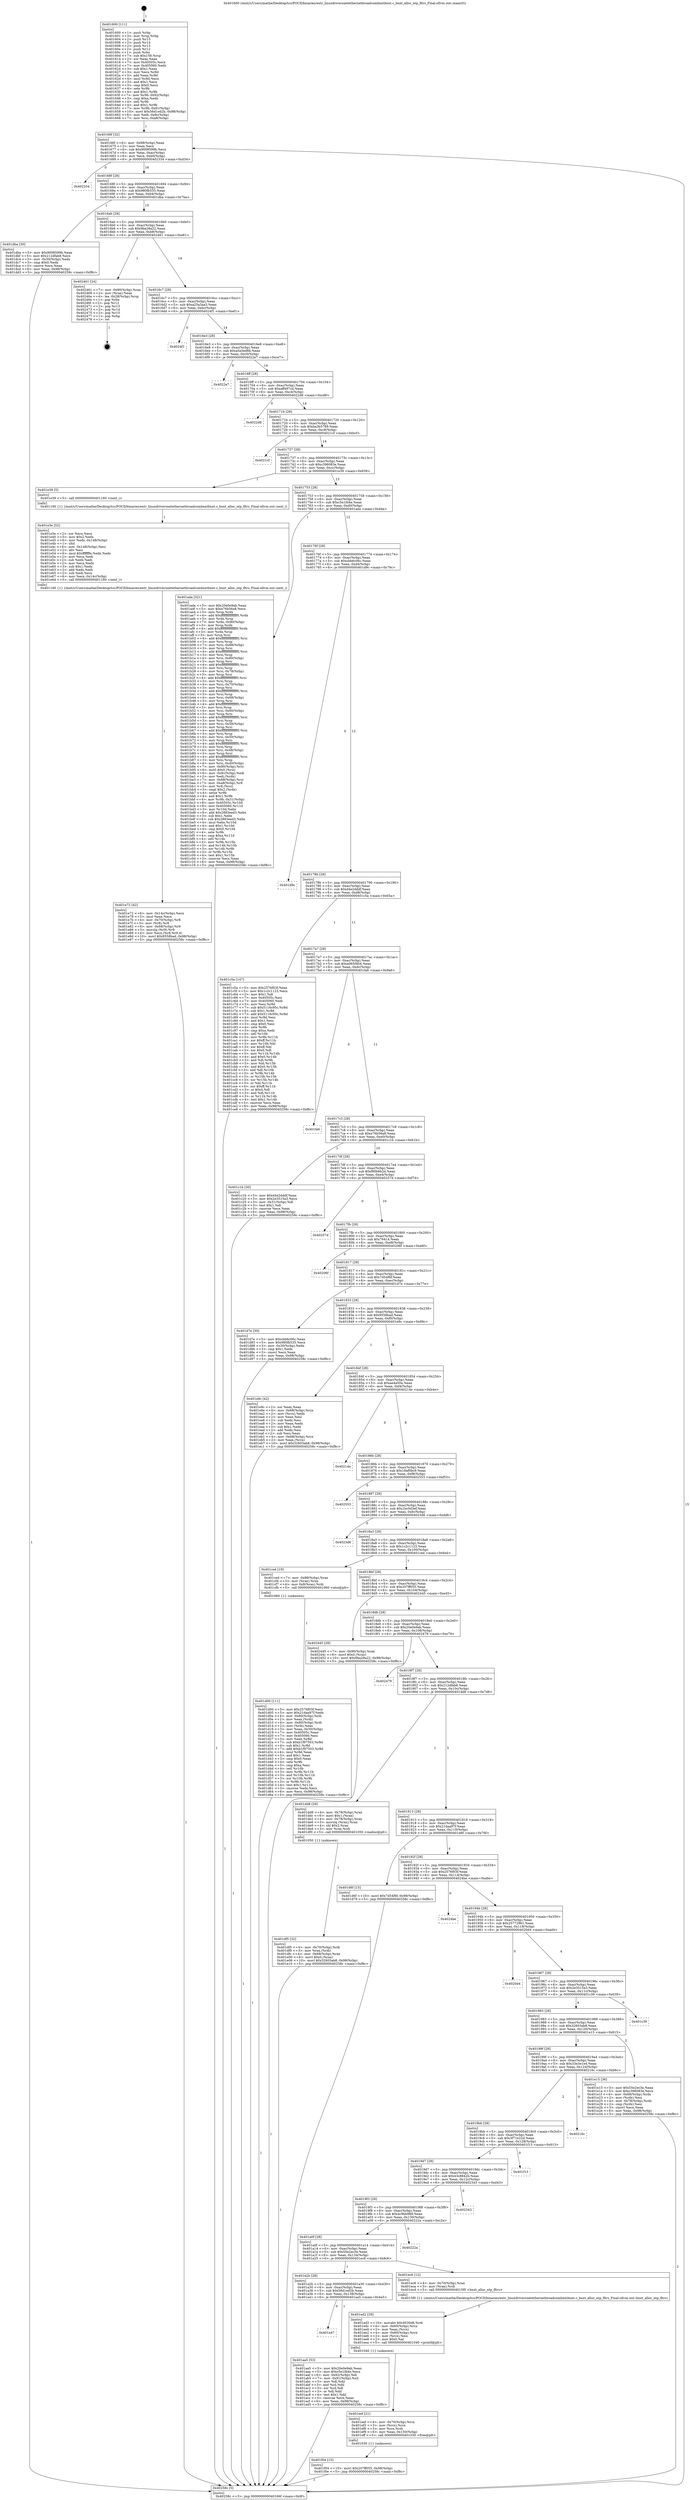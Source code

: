 digraph "0x401600" {
  label = "0x401600 (/mnt/c/Users/mathe/Desktop/tcc/POCII/binaries/extr_linuxdriversnetethernetbroadcombnxtbnxt.c_bnxt_alloc_ntp_fltrs_Final-ollvm.out::main(0))"
  labelloc = "t"
  node[shape=record]

  Entry [label="",width=0.3,height=0.3,shape=circle,fillcolor=black,style=filled]
  "0x40166f" [label="{
     0x40166f [32]\l
     | [instrs]\l
     &nbsp;&nbsp;0x40166f \<+6\>: mov -0x98(%rbp),%eax\l
     &nbsp;&nbsp;0x401675 \<+2\>: mov %eax,%ecx\l
     &nbsp;&nbsp;0x401677 \<+6\>: sub $0x9008599b,%ecx\l
     &nbsp;&nbsp;0x40167d \<+6\>: mov %eax,-0xac(%rbp)\l
     &nbsp;&nbsp;0x401683 \<+6\>: mov %ecx,-0xb0(%rbp)\l
     &nbsp;&nbsp;0x401689 \<+6\>: je 0000000000402334 \<main+0xd34\>\l
  }"]
  "0x402334" [label="{
     0x402334\l
  }", style=dashed]
  "0x40168f" [label="{
     0x40168f [28]\l
     | [instrs]\l
     &nbsp;&nbsp;0x40168f \<+5\>: jmp 0000000000401694 \<main+0x94\>\l
     &nbsp;&nbsp;0x401694 \<+6\>: mov -0xac(%rbp),%eax\l
     &nbsp;&nbsp;0x40169a \<+5\>: sub $0x980fb535,%eax\l
     &nbsp;&nbsp;0x40169f \<+6\>: mov %eax,-0xb4(%rbp)\l
     &nbsp;&nbsp;0x4016a5 \<+6\>: je 0000000000401dba \<main+0x7ba\>\l
  }"]
  Exit [label="",width=0.3,height=0.3,shape=circle,fillcolor=black,style=filled,peripheries=2]
  "0x401dba" [label="{
     0x401dba [30]\l
     | [instrs]\l
     &nbsp;&nbsp;0x401dba \<+5\>: mov $0x9008599b,%eax\l
     &nbsp;&nbsp;0x401dbf \<+5\>: mov $0x212dfab8,%ecx\l
     &nbsp;&nbsp;0x401dc4 \<+3\>: mov -0x30(%rbp),%edx\l
     &nbsp;&nbsp;0x401dc7 \<+3\>: cmp $0x0,%edx\l
     &nbsp;&nbsp;0x401dca \<+3\>: cmove %ecx,%eax\l
     &nbsp;&nbsp;0x401dcd \<+6\>: mov %eax,-0x98(%rbp)\l
     &nbsp;&nbsp;0x401dd3 \<+5\>: jmp 000000000040258c \<main+0xf8c\>\l
  }"]
  "0x4016ab" [label="{
     0x4016ab [28]\l
     | [instrs]\l
     &nbsp;&nbsp;0x4016ab \<+5\>: jmp 00000000004016b0 \<main+0xb0\>\l
     &nbsp;&nbsp;0x4016b0 \<+6\>: mov -0xac(%rbp),%eax\l
     &nbsp;&nbsp;0x4016b6 \<+5\>: sub $0x9ba28a22,%eax\l
     &nbsp;&nbsp;0x4016bb \<+6\>: mov %eax,-0xb8(%rbp)\l
     &nbsp;&nbsp;0x4016c1 \<+6\>: je 0000000000402461 \<main+0xe61\>\l
  }"]
  "0x401f04" [label="{
     0x401f04 [15]\l
     | [instrs]\l
     &nbsp;&nbsp;0x401f04 \<+10\>: movl $0x207ff055,-0x98(%rbp)\l
     &nbsp;&nbsp;0x401f0e \<+5\>: jmp 000000000040258c \<main+0xf8c\>\l
  }"]
  "0x402461" [label="{
     0x402461 [24]\l
     | [instrs]\l
     &nbsp;&nbsp;0x402461 \<+7\>: mov -0x90(%rbp),%rax\l
     &nbsp;&nbsp;0x402468 \<+2\>: mov (%rax),%eax\l
     &nbsp;&nbsp;0x40246a \<+4\>: lea -0x28(%rbp),%rsp\l
     &nbsp;&nbsp;0x40246e \<+1\>: pop %rbx\l
     &nbsp;&nbsp;0x40246f \<+2\>: pop %r12\l
     &nbsp;&nbsp;0x402471 \<+2\>: pop %r13\l
     &nbsp;&nbsp;0x402473 \<+2\>: pop %r14\l
     &nbsp;&nbsp;0x402475 \<+2\>: pop %r15\l
     &nbsp;&nbsp;0x402477 \<+1\>: pop %rbp\l
     &nbsp;&nbsp;0x402478 \<+1\>: ret\l
  }"]
  "0x4016c7" [label="{
     0x4016c7 [28]\l
     | [instrs]\l
     &nbsp;&nbsp;0x4016c7 \<+5\>: jmp 00000000004016cc \<main+0xcc\>\l
     &nbsp;&nbsp;0x4016cc \<+6\>: mov -0xac(%rbp),%eax\l
     &nbsp;&nbsp;0x4016d2 \<+5\>: sub $0xa25a3aa3,%eax\l
     &nbsp;&nbsp;0x4016d7 \<+6\>: mov %eax,-0xbc(%rbp)\l
     &nbsp;&nbsp;0x4016dd \<+6\>: je 00000000004024f1 \<main+0xef1\>\l
  }"]
  "0x401eef" [label="{
     0x401eef [21]\l
     | [instrs]\l
     &nbsp;&nbsp;0x401eef \<+4\>: mov -0x70(%rbp),%rcx\l
     &nbsp;&nbsp;0x401ef3 \<+3\>: mov (%rcx),%rcx\l
     &nbsp;&nbsp;0x401ef6 \<+3\>: mov %rcx,%rdi\l
     &nbsp;&nbsp;0x401ef9 \<+6\>: mov %eax,-0x150(%rbp)\l
     &nbsp;&nbsp;0x401eff \<+5\>: call 0000000000401030 \<free@plt\>\l
     | [calls]\l
     &nbsp;&nbsp;0x401030 \{1\} (unknown)\l
  }"]
  "0x4024f1" [label="{
     0x4024f1\l
  }", style=dashed]
  "0x4016e3" [label="{
     0x4016e3 [28]\l
     | [instrs]\l
     &nbsp;&nbsp;0x4016e3 \<+5\>: jmp 00000000004016e8 \<main+0xe8\>\l
     &nbsp;&nbsp;0x4016e8 \<+6\>: mov -0xac(%rbp),%eax\l
     &nbsp;&nbsp;0x4016ee \<+5\>: sub $0xa5a5ed6b,%eax\l
     &nbsp;&nbsp;0x4016f3 \<+6\>: mov %eax,-0xc0(%rbp)\l
     &nbsp;&nbsp;0x4016f9 \<+6\>: je 00000000004022e7 \<main+0xce7\>\l
  }"]
  "0x401ed2" [label="{
     0x401ed2 [29]\l
     | [instrs]\l
     &nbsp;&nbsp;0x401ed2 \<+10\>: movabs $0x4030d6,%rdi\l
     &nbsp;&nbsp;0x401edc \<+4\>: mov -0x60(%rbp),%rcx\l
     &nbsp;&nbsp;0x401ee0 \<+2\>: mov %eax,(%rcx)\l
     &nbsp;&nbsp;0x401ee2 \<+4\>: mov -0x60(%rbp),%rcx\l
     &nbsp;&nbsp;0x401ee6 \<+2\>: mov (%rcx),%esi\l
     &nbsp;&nbsp;0x401ee8 \<+2\>: mov $0x0,%al\l
     &nbsp;&nbsp;0x401eea \<+5\>: call 0000000000401040 \<printf@plt\>\l
     | [calls]\l
     &nbsp;&nbsp;0x401040 \{1\} (unknown)\l
  }"]
  "0x4022e7" [label="{
     0x4022e7\l
  }", style=dashed]
  "0x4016ff" [label="{
     0x4016ff [28]\l
     | [instrs]\l
     &nbsp;&nbsp;0x4016ff \<+5\>: jmp 0000000000401704 \<main+0x104\>\l
     &nbsp;&nbsp;0x401704 \<+6\>: mov -0xac(%rbp),%eax\l
     &nbsp;&nbsp;0x40170a \<+5\>: sub $0xaff497cd,%eax\l
     &nbsp;&nbsp;0x40170f \<+6\>: mov %eax,-0xc4(%rbp)\l
     &nbsp;&nbsp;0x401715 \<+6\>: je 00000000004022d8 \<main+0xcd8\>\l
  }"]
  "0x401e72" [label="{
     0x401e72 [42]\l
     | [instrs]\l
     &nbsp;&nbsp;0x401e72 \<+6\>: mov -0x14c(%rbp),%ecx\l
     &nbsp;&nbsp;0x401e78 \<+3\>: imul %eax,%ecx\l
     &nbsp;&nbsp;0x401e7b \<+4\>: mov -0x70(%rbp),%r8\l
     &nbsp;&nbsp;0x401e7f \<+3\>: mov (%r8),%r8\l
     &nbsp;&nbsp;0x401e82 \<+4\>: mov -0x68(%rbp),%r9\l
     &nbsp;&nbsp;0x401e86 \<+3\>: movslq (%r9),%r9\l
     &nbsp;&nbsp;0x401e89 \<+4\>: mov %ecx,(%r8,%r9,4)\l
     &nbsp;&nbsp;0x401e8d \<+10\>: movl $0x9558bad,-0x98(%rbp)\l
     &nbsp;&nbsp;0x401e97 \<+5\>: jmp 000000000040258c \<main+0xf8c\>\l
  }"]
  "0x4022d8" [label="{
     0x4022d8\l
  }", style=dashed]
  "0x40171b" [label="{
     0x40171b [28]\l
     | [instrs]\l
     &nbsp;&nbsp;0x40171b \<+5\>: jmp 0000000000401720 \<main+0x120\>\l
     &nbsp;&nbsp;0x401720 \<+6\>: mov -0xac(%rbp),%eax\l
     &nbsp;&nbsp;0x401726 \<+5\>: sub $0xba3b5789,%eax\l
     &nbsp;&nbsp;0x40172b \<+6\>: mov %eax,-0xc8(%rbp)\l
     &nbsp;&nbsp;0x401731 \<+6\>: je 00000000004021cf \<main+0xbcf\>\l
  }"]
  "0x401e3e" [label="{
     0x401e3e [52]\l
     | [instrs]\l
     &nbsp;&nbsp;0x401e3e \<+2\>: xor %ecx,%ecx\l
     &nbsp;&nbsp;0x401e40 \<+5\>: mov $0x2,%edx\l
     &nbsp;&nbsp;0x401e45 \<+6\>: mov %edx,-0x148(%rbp)\l
     &nbsp;&nbsp;0x401e4b \<+1\>: cltd\l
     &nbsp;&nbsp;0x401e4c \<+6\>: mov -0x148(%rbp),%esi\l
     &nbsp;&nbsp;0x401e52 \<+2\>: idiv %esi\l
     &nbsp;&nbsp;0x401e54 \<+6\>: imul $0xfffffffe,%edx,%edx\l
     &nbsp;&nbsp;0x401e5a \<+2\>: mov %ecx,%edi\l
     &nbsp;&nbsp;0x401e5c \<+2\>: sub %edx,%edi\l
     &nbsp;&nbsp;0x401e5e \<+2\>: mov %ecx,%edx\l
     &nbsp;&nbsp;0x401e60 \<+3\>: sub $0x1,%edx\l
     &nbsp;&nbsp;0x401e63 \<+2\>: add %edx,%edi\l
     &nbsp;&nbsp;0x401e65 \<+2\>: sub %edi,%ecx\l
     &nbsp;&nbsp;0x401e67 \<+6\>: mov %ecx,-0x14c(%rbp)\l
     &nbsp;&nbsp;0x401e6d \<+5\>: call 0000000000401160 \<next_i\>\l
     | [calls]\l
     &nbsp;&nbsp;0x401160 \{1\} (/mnt/c/Users/mathe/Desktop/tcc/POCII/binaries/extr_linuxdriversnetethernetbroadcombnxtbnxt.c_bnxt_alloc_ntp_fltrs_Final-ollvm.out::next_i)\l
  }"]
  "0x4021cf" [label="{
     0x4021cf\l
  }", style=dashed]
  "0x401737" [label="{
     0x401737 [28]\l
     | [instrs]\l
     &nbsp;&nbsp;0x401737 \<+5\>: jmp 000000000040173c \<main+0x13c\>\l
     &nbsp;&nbsp;0x40173c \<+6\>: mov -0xac(%rbp),%eax\l
     &nbsp;&nbsp;0x401742 \<+5\>: sub $0xc396083e,%eax\l
     &nbsp;&nbsp;0x401747 \<+6\>: mov %eax,-0xcc(%rbp)\l
     &nbsp;&nbsp;0x40174d \<+6\>: je 0000000000401e39 \<main+0x839\>\l
  }"]
  "0x401df5" [label="{
     0x401df5 [32]\l
     | [instrs]\l
     &nbsp;&nbsp;0x401df5 \<+4\>: mov -0x70(%rbp),%rdi\l
     &nbsp;&nbsp;0x401df9 \<+3\>: mov %rax,(%rdi)\l
     &nbsp;&nbsp;0x401dfc \<+4\>: mov -0x68(%rbp),%rax\l
     &nbsp;&nbsp;0x401e00 \<+6\>: movl $0x0,(%rax)\l
     &nbsp;&nbsp;0x401e06 \<+10\>: movl $0x32603ab8,-0x98(%rbp)\l
     &nbsp;&nbsp;0x401e10 \<+5\>: jmp 000000000040258c \<main+0xf8c\>\l
  }"]
  "0x401e39" [label="{
     0x401e39 [5]\l
     | [instrs]\l
     &nbsp;&nbsp;0x401e39 \<+5\>: call 0000000000401160 \<next_i\>\l
     | [calls]\l
     &nbsp;&nbsp;0x401160 \{1\} (/mnt/c/Users/mathe/Desktop/tcc/POCII/binaries/extr_linuxdriversnetethernetbroadcombnxtbnxt.c_bnxt_alloc_ntp_fltrs_Final-ollvm.out::next_i)\l
  }"]
  "0x401753" [label="{
     0x401753 [28]\l
     | [instrs]\l
     &nbsp;&nbsp;0x401753 \<+5\>: jmp 0000000000401758 \<main+0x158\>\l
     &nbsp;&nbsp;0x401758 \<+6\>: mov -0xac(%rbp),%eax\l
     &nbsp;&nbsp;0x40175e \<+5\>: sub $0xc5e1fd4e,%eax\l
     &nbsp;&nbsp;0x401763 \<+6\>: mov %eax,-0xd0(%rbp)\l
     &nbsp;&nbsp;0x401769 \<+6\>: je 0000000000401ada \<main+0x4da\>\l
  }"]
  "0x401d00" [label="{
     0x401d00 [111]\l
     | [instrs]\l
     &nbsp;&nbsp;0x401d00 \<+5\>: mov $0x2576f03f,%ecx\l
     &nbsp;&nbsp;0x401d05 \<+5\>: mov $0x21daa97f,%edx\l
     &nbsp;&nbsp;0x401d0a \<+4\>: mov -0x80(%rbp),%rdi\l
     &nbsp;&nbsp;0x401d0e \<+2\>: mov %eax,(%rdi)\l
     &nbsp;&nbsp;0x401d10 \<+4\>: mov -0x80(%rbp),%rdi\l
     &nbsp;&nbsp;0x401d14 \<+2\>: mov (%rdi),%eax\l
     &nbsp;&nbsp;0x401d16 \<+3\>: mov %eax,-0x30(%rbp)\l
     &nbsp;&nbsp;0x401d19 \<+7\>: mov 0x40505c,%eax\l
     &nbsp;&nbsp;0x401d20 \<+7\>: mov 0x405060,%esi\l
     &nbsp;&nbsp;0x401d27 \<+3\>: mov %eax,%r8d\l
     &nbsp;&nbsp;0x401d2a \<+7\>: sub $0xb1f97503,%r8d\l
     &nbsp;&nbsp;0x401d31 \<+4\>: sub $0x1,%r8d\l
     &nbsp;&nbsp;0x401d35 \<+7\>: add $0xb1f97503,%r8d\l
     &nbsp;&nbsp;0x401d3c \<+4\>: imul %r8d,%eax\l
     &nbsp;&nbsp;0x401d40 \<+3\>: and $0x1,%eax\l
     &nbsp;&nbsp;0x401d43 \<+3\>: cmp $0x0,%eax\l
     &nbsp;&nbsp;0x401d46 \<+4\>: sete %r9b\l
     &nbsp;&nbsp;0x401d4a \<+3\>: cmp $0xa,%esi\l
     &nbsp;&nbsp;0x401d4d \<+4\>: setl %r10b\l
     &nbsp;&nbsp;0x401d51 \<+3\>: mov %r9b,%r11b\l
     &nbsp;&nbsp;0x401d54 \<+3\>: and %r10b,%r11b\l
     &nbsp;&nbsp;0x401d57 \<+3\>: xor %r10b,%r9b\l
     &nbsp;&nbsp;0x401d5a \<+3\>: or %r9b,%r11b\l
     &nbsp;&nbsp;0x401d5d \<+4\>: test $0x1,%r11b\l
     &nbsp;&nbsp;0x401d61 \<+3\>: cmovne %edx,%ecx\l
     &nbsp;&nbsp;0x401d64 \<+6\>: mov %ecx,-0x98(%rbp)\l
     &nbsp;&nbsp;0x401d6a \<+5\>: jmp 000000000040258c \<main+0xf8c\>\l
  }"]
  "0x401ada" [label="{
     0x401ada [321]\l
     | [instrs]\l
     &nbsp;&nbsp;0x401ada \<+5\>: mov $0x20e0e9ab,%eax\l
     &nbsp;&nbsp;0x401adf \<+5\>: mov $0xe76b56a8,%ecx\l
     &nbsp;&nbsp;0x401ae4 \<+3\>: mov %rsp,%rdx\l
     &nbsp;&nbsp;0x401ae7 \<+4\>: add $0xfffffffffffffff0,%rdx\l
     &nbsp;&nbsp;0x401aeb \<+3\>: mov %rdx,%rsp\l
     &nbsp;&nbsp;0x401aee \<+7\>: mov %rdx,-0x90(%rbp)\l
     &nbsp;&nbsp;0x401af5 \<+3\>: mov %rsp,%rdx\l
     &nbsp;&nbsp;0x401af8 \<+4\>: add $0xfffffffffffffff0,%rdx\l
     &nbsp;&nbsp;0x401afc \<+3\>: mov %rdx,%rsp\l
     &nbsp;&nbsp;0x401aff \<+3\>: mov %rsp,%rsi\l
     &nbsp;&nbsp;0x401b02 \<+4\>: add $0xfffffffffffffff0,%rsi\l
     &nbsp;&nbsp;0x401b06 \<+3\>: mov %rsi,%rsp\l
     &nbsp;&nbsp;0x401b09 \<+7\>: mov %rsi,-0x88(%rbp)\l
     &nbsp;&nbsp;0x401b10 \<+3\>: mov %rsp,%rsi\l
     &nbsp;&nbsp;0x401b13 \<+4\>: add $0xfffffffffffffff0,%rsi\l
     &nbsp;&nbsp;0x401b17 \<+3\>: mov %rsi,%rsp\l
     &nbsp;&nbsp;0x401b1a \<+4\>: mov %rsi,-0x80(%rbp)\l
     &nbsp;&nbsp;0x401b1e \<+3\>: mov %rsp,%rsi\l
     &nbsp;&nbsp;0x401b21 \<+4\>: add $0xfffffffffffffff0,%rsi\l
     &nbsp;&nbsp;0x401b25 \<+3\>: mov %rsi,%rsp\l
     &nbsp;&nbsp;0x401b28 \<+4\>: mov %rsi,-0x78(%rbp)\l
     &nbsp;&nbsp;0x401b2c \<+3\>: mov %rsp,%rsi\l
     &nbsp;&nbsp;0x401b2f \<+4\>: add $0xfffffffffffffff0,%rsi\l
     &nbsp;&nbsp;0x401b33 \<+3\>: mov %rsi,%rsp\l
     &nbsp;&nbsp;0x401b36 \<+4\>: mov %rsi,-0x70(%rbp)\l
     &nbsp;&nbsp;0x401b3a \<+3\>: mov %rsp,%rsi\l
     &nbsp;&nbsp;0x401b3d \<+4\>: add $0xfffffffffffffff0,%rsi\l
     &nbsp;&nbsp;0x401b41 \<+3\>: mov %rsi,%rsp\l
     &nbsp;&nbsp;0x401b44 \<+4\>: mov %rsi,-0x68(%rbp)\l
     &nbsp;&nbsp;0x401b48 \<+3\>: mov %rsp,%rsi\l
     &nbsp;&nbsp;0x401b4b \<+4\>: add $0xfffffffffffffff0,%rsi\l
     &nbsp;&nbsp;0x401b4f \<+3\>: mov %rsi,%rsp\l
     &nbsp;&nbsp;0x401b52 \<+4\>: mov %rsi,-0x60(%rbp)\l
     &nbsp;&nbsp;0x401b56 \<+3\>: mov %rsp,%rsi\l
     &nbsp;&nbsp;0x401b59 \<+4\>: add $0xfffffffffffffff0,%rsi\l
     &nbsp;&nbsp;0x401b5d \<+3\>: mov %rsi,%rsp\l
     &nbsp;&nbsp;0x401b60 \<+4\>: mov %rsi,-0x58(%rbp)\l
     &nbsp;&nbsp;0x401b64 \<+3\>: mov %rsp,%rsi\l
     &nbsp;&nbsp;0x401b67 \<+4\>: add $0xfffffffffffffff0,%rsi\l
     &nbsp;&nbsp;0x401b6b \<+3\>: mov %rsi,%rsp\l
     &nbsp;&nbsp;0x401b6e \<+4\>: mov %rsi,-0x50(%rbp)\l
     &nbsp;&nbsp;0x401b72 \<+3\>: mov %rsp,%rsi\l
     &nbsp;&nbsp;0x401b75 \<+4\>: add $0xfffffffffffffff0,%rsi\l
     &nbsp;&nbsp;0x401b79 \<+3\>: mov %rsi,%rsp\l
     &nbsp;&nbsp;0x401b7c \<+4\>: mov %rsi,-0x48(%rbp)\l
     &nbsp;&nbsp;0x401b80 \<+3\>: mov %rsp,%rsi\l
     &nbsp;&nbsp;0x401b83 \<+4\>: add $0xfffffffffffffff0,%rsi\l
     &nbsp;&nbsp;0x401b87 \<+3\>: mov %rsi,%rsp\l
     &nbsp;&nbsp;0x401b8a \<+4\>: mov %rsi,-0x40(%rbp)\l
     &nbsp;&nbsp;0x401b8e \<+7\>: mov -0x90(%rbp),%rsi\l
     &nbsp;&nbsp;0x401b95 \<+6\>: movl $0x0,(%rsi)\l
     &nbsp;&nbsp;0x401b9b \<+6\>: mov -0x9c(%rbp),%edi\l
     &nbsp;&nbsp;0x401ba1 \<+2\>: mov %edi,(%rdx)\l
     &nbsp;&nbsp;0x401ba3 \<+7\>: mov -0x88(%rbp),%rsi\l
     &nbsp;&nbsp;0x401baa \<+7\>: mov -0xa8(%rbp),%r8\l
     &nbsp;&nbsp;0x401bb1 \<+3\>: mov %r8,(%rsi)\l
     &nbsp;&nbsp;0x401bb4 \<+3\>: cmpl $0x2,(%rdx)\l
     &nbsp;&nbsp;0x401bb7 \<+4\>: setne %r9b\l
     &nbsp;&nbsp;0x401bbb \<+4\>: and $0x1,%r9b\l
     &nbsp;&nbsp;0x401bbf \<+4\>: mov %r9b,-0x31(%rbp)\l
     &nbsp;&nbsp;0x401bc3 \<+8\>: mov 0x40505c,%r10d\l
     &nbsp;&nbsp;0x401bcb \<+8\>: mov 0x405060,%r11d\l
     &nbsp;&nbsp;0x401bd3 \<+3\>: mov %r10d,%ebx\l
     &nbsp;&nbsp;0x401bd6 \<+6\>: add $0x2883eed3,%ebx\l
     &nbsp;&nbsp;0x401bdc \<+3\>: sub $0x1,%ebx\l
     &nbsp;&nbsp;0x401bdf \<+6\>: sub $0x2883eed3,%ebx\l
     &nbsp;&nbsp;0x401be5 \<+4\>: imul %ebx,%r10d\l
     &nbsp;&nbsp;0x401be9 \<+4\>: and $0x1,%r10d\l
     &nbsp;&nbsp;0x401bed \<+4\>: cmp $0x0,%r10d\l
     &nbsp;&nbsp;0x401bf1 \<+4\>: sete %r9b\l
     &nbsp;&nbsp;0x401bf5 \<+4\>: cmp $0xa,%r11d\l
     &nbsp;&nbsp;0x401bf9 \<+4\>: setl %r14b\l
     &nbsp;&nbsp;0x401bfd \<+3\>: mov %r9b,%r15b\l
     &nbsp;&nbsp;0x401c00 \<+3\>: and %r14b,%r15b\l
     &nbsp;&nbsp;0x401c03 \<+3\>: xor %r14b,%r9b\l
     &nbsp;&nbsp;0x401c06 \<+3\>: or %r9b,%r15b\l
     &nbsp;&nbsp;0x401c09 \<+4\>: test $0x1,%r15b\l
     &nbsp;&nbsp;0x401c0d \<+3\>: cmovne %ecx,%eax\l
     &nbsp;&nbsp;0x401c10 \<+6\>: mov %eax,-0x98(%rbp)\l
     &nbsp;&nbsp;0x401c16 \<+5\>: jmp 000000000040258c \<main+0xf8c\>\l
  }"]
  "0x40176f" [label="{
     0x40176f [28]\l
     | [instrs]\l
     &nbsp;&nbsp;0x40176f \<+5\>: jmp 0000000000401774 \<main+0x174\>\l
     &nbsp;&nbsp;0x401774 \<+6\>: mov -0xac(%rbp),%eax\l
     &nbsp;&nbsp;0x40177a \<+5\>: sub $0xcbb6c06c,%eax\l
     &nbsp;&nbsp;0x40177f \<+6\>: mov %eax,-0xd4(%rbp)\l
     &nbsp;&nbsp;0x401785 \<+6\>: je 0000000000401d9c \<main+0x79c\>\l
  }"]
  "0x401600" [label="{
     0x401600 [111]\l
     | [instrs]\l
     &nbsp;&nbsp;0x401600 \<+1\>: push %rbp\l
     &nbsp;&nbsp;0x401601 \<+3\>: mov %rsp,%rbp\l
     &nbsp;&nbsp;0x401604 \<+2\>: push %r15\l
     &nbsp;&nbsp;0x401606 \<+2\>: push %r14\l
     &nbsp;&nbsp;0x401608 \<+2\>: push %r13\l
     &nbsp;&nbsp;0x40160a \<+2\>: push %r12\l
     &nbsp;&nbsp;0x40160c \<+1\>: push %rbx\l
     &nbsp;&nbsp;0x40160d \<+7\>: sub $0x158,%rsp\l
     &nbsp;&nbsp;0x401614 \<+2\>: xor %eax,%eax\l
     &nbsp;&nbsp;0x401616 \<+7\>: mov 0x40505c,%ecx\l
     &nbsp;&nbsp;0x40161d \<+7\>: mov 0x405060,%edx\l
     &nbsp;&nbsp;0x401624 \<+3\>: sub $0x1,%eax\l
     &nbsp;&nbsp;0x401627 \<+3\>: mov %ecx,%r8d\l
     &nbsp;&nbsp;0x40162a \<+3\>: add %eax,%r8d\l
     &nbsp;&nbsp;0x40162d \<+4\>: imul %r8d,%ecx\l
     &nbsp;&nbsp;0x401631 \<+3\>: and $0x1,%ecx\l
     &nbsp;&nbsp;0x401634 \<+3\>: cmp $0x0,%ecx\l
     &nbsp;&nbsp;0x401637 \<+4\>: sete %r9b\l
     &nbsp;&nbsp;0x40163b \<+4\>: and $0x1,%r9b\l
     &nbsp;&nbsp;0x40163f \<+7\>: mov %r9b,-0x92(%rbp)\l
     &nbsp;&nbsp;0x401646 \<+3\>: cmp $0xa,%edx\l
     &nbsp;&nbsp;0x401649 \<+4\>: setl %r9b\l
     &nbsp;&nbsp;0x40164d \<+4\>: and $0x1,%r9b\l
     &nbsp;&nbsp;0x401651 \<+7\>: mov %r9b,-0x91(%rbp)\l
     &nbsp;&nbsp;0x401658 \<+10\>: movl $0x56d1ed2b,-0x98(%rbp)\l
     &nbsp;&nbsp;0x401662 \<+6\>: mov %edi,-0x9c(%rbp)\l
     &nbsp;&nbsp;0x401668 \<+7\>: mov %rsi,-0xa8(%rbp)\l
  }"]
  "0x401d9c" [label="{
     0x401d9c\l
  }", style=dashed]
  "0x40178b" [label="{
     0x40178b [28]\l
     | [instrs]\l
     &nbsp;&nbsp;0x40178b \<+5\>: jmp 0000000000401790 \<main+0x190\>\l
     &nbsp;&nbsp;0x401790 \<+6\>: mov -0xac(%rbp),%eax\l
     &nbsp;&nbsp;0x401796 \<+5\>: sub $0xd4e2dddf,%eax\l
     &nbsp;&nbsp;0x40179b \<+6\>: mov %eax,-0xd8(%rbp)\l
     &nbsp;&nbsp;0x4017a1 \<+6\>: je 0000000000401c5a \<main+0x65a\>\l
  }"]
  "0x40258c" [label="{
     0x40258c [5]\l
     | [instrs]\l
     &nbsp;&nbsp;0x40258c \<+5\>: jmp 000000000040166f \<main+0x6f\>\l
  }"]
  "0x401c5a" [label="{
     0x401c5a [147]\l
     | [instrs]\l
     &nbsp;&nbsp;0x401c5a \<+5\>: mov $0x2576f03f,%eax\l
     &nbsp;&nbsp;0x401c5f \<+5\>: mov $0x1c2c1123,%ecx\l
     &nbsp;&nbsp;0x401c64 \<+2\>: mov $0x1,%dl\l
     &nbsp;&nbsp;0x401c66 \<+7\>: mov 0x40505c,%esi\l
     &nbsp;&nbsp;0x401c6d \<+7\>: mov 0x405060,%edi\l
     &nbsp;&nbsp;0x401c74 \<+3\>: mov %esi,%r8d\l
     &nbsp;&nbsp;0x401c77 \<+7\>: sub $0x5116c95c,%r8d\l
     &nbsp;&nbsp;0x401c7e \<+4\>: sub $0x1,%r8d\l
     &nbsp;&nbsp;0x401c82 \<+7\>: add $0x5116c95c,%r8d\l
     &nbsp;&nbsp;0x401c89 \<+4\>: imul %r8d,%esi\l
     &nbsp;&nbsp;0x401c8d \<+3\>: and $0x1,%esi\l
     &nbsp;&nbsp;0x401c90 \<+3\>: cmp $0x0,%esi\l
     &nbsp;&nbsp;0x401c93 \<+4\>: sete %r9b\l
     &nbsp;&nbsp;0x401c97 \<+3\>: cmp $0xa,%edi\l
     &nbsp;&nbsp;0x401c9a \<+4\>: setl %r10b\l
     &nbsp;&nbsp;0x401c9e \<+3\>: mov %r9b,%r11b\l
     &nbsp;&nbsp;0x401ca1 \<+4\>: xor $0xff,%r11b\l
     &nbsp;&nbsp;0x401ca5 \<+3\>: mov %r10b,%bl\l
     &nbsp;&nbsp;0x401ca8 \<+3\>: xor $0xff,%bl\l
     &nbsp;&nbsp;0x401cab \<+3\>: xor $0x0,%dl\l
     &nbsp;&nbsp;0x401cae \<+3\>: mov %r11b,%r14b\l
     &nbsp;&nbsp;0x401cb1 \<+4\>: and $0x0,%r14b\l
     &nbsp;&nbsp;0x401cb5 \<+3\>: and %dl,%r9b\l
     &nbsp;&nbsp;0x401cb8 \<+3\>: mov %bl,%r15b\l
     &nbsp;&nbsp;0x401cbb \<+4\>: and $0x0,%r15b\l
     &nbsp;&nbsp;0x401cbf \<+3\>: and %dl,%r10b\l
     &nbsp;&nbsp;0x401cc2 \<+3\>: or %r9b,%r14b\l
     &nbsp;&nbsp;0x401cc5 \<+3\>: or %r10b,%r15b\l
     &nbsp;&nbsp;0x401cc8 \<+3\>: xor %r15b,%r14b\l
     &nbsp;&nbsp;0x401ccb \<+3\>: or %bl,%r11b\l
     &nbsp;&nbsp;0x401cce \<+4\>: xor $0xff,%r11b\l
     &nbsp;&nbsp;0x401cd2 \<+3\>: or $0x0,%dl\l
     &nbsp;&nbsp;0x401cd5 \<+3\>: and %dl,%r11b\l
     &nbsp;&nbsp;0x401cd8 \<+3\>: or %r11b,%r14b\l
     &nbsp;&nbsp;0x401cdb \<+4\>: test $0x1,%r14b\l
     &nbsp;&nbsp;0x401cdf \<+3\>: cmovne %ecx,%eax\l
     &nbsp;&nbsp;0x401ce2 \<+6\>: mov %eax,-0x98(%rbp)\l
     &nbsp;&nbsp;0x401ce8 \<+5\>: jmp 000000000040258c \<main+0xf8c\>\l
  }"]
  "0x4017a7" [label="{
     0x4017a7 [28]\l
     | [instrs]\l
     &nbsp;&nbsp;0x4017a7 \<+5\>: jmp 00000000004017ac \<main+0x1ac\>\l
     &nbsp;&nbsp;0x4017ac \<+6\>: mov -0xac(%rbp),%eax\l
     &nbsp;&nbsp;0x4017b2 \<+5\>: sub $0xe065f404,%eax\l
     &nbsp;&nbsp;0x4017b7 \<+6\>: mov %eax,-0xdc(%rbp)\l
     &nbsp;&nbsp;0x4017bd \<+6\>: je 0000000000401fa6 \<main+0x9a6\>\l
  }"]
  "0x401a47" [label="{
     0x401a47\l
  }", style=dashed]
  "0x401fa6" [label="{
     0x401fa6\l
  }", style=dashed]
  "0x4017c3" [label="{
     0x4017c3 [28]\l
     | [instrs]\l
     &nbsp;&nbsp;0x4017c3 \<+5\>: jmp 00000000004017c8 \<main+0x1c8\>\l
     &nbsp;&nbsp;0x4017c8 \<+6\>: mov -0xac(%rbp),%eax\l
     &nbsp;&nbsp;0x4017ce \<+5\>: sub $0xe76b56a8,%eax\l
     &nbsp;&nbsp;0x4017d3 \<+6\>: mov %eax,-0xe0(%rbp)\l
     &nbsp;&nbsp;0x4017d9 \<+6\>: je 0000000000401c1b \<main+0x61b\>\l
  }"]
  "0x401aa5" [label="{
     0x401aa5 [53]\l
     | [instrs]\l
     &nbsp;&nbsp;0x401aa5 \<+5\>: mov $0x20e0e9ab,%eax\l
     &nbsp;&nbsp;0x401aaa \<+5\>: mov $0xc5e1fd4e,%ecx\l
     &nbsp;&nbsp;0x401aaf \<+6\>: mov -0x92(%rbp),%dl\l
     &nbsp;&nbsp;0x401ab5 \<+7\>: mov -0x91(%rbp),%sil\l
     &nbsp;&nbsp;0x401abc \<+3\>: mov %dl,%dil\l
     &nbsp;&nbsp;0x401abf \<+3\>: and %sil,%dil\l
     &nbsp;&nbsp;0x401ac2 \<+3\>: xor %sil,%dl\l
     &nbsp;&nbsp;0x401ac5 \<+3\>: or %dl,%dil\l
     &nbsp;&nbsp;0x401ac8 \<+4\>: test $0x1,%dil\l
     &nbsp;&nbsp;0x401acc \<+3\>: cmovne %ecx,%eax\l
     &nbsp;&nbsp;0x401acf \<+6\>: mov %eax,-0x98(%rbp)\l
     &nbsp;&nbsp;0x401ad5 \<+5\>: jmp 000000000040258c \<main+0xf8c\>\l
  }"]
  "0x401c1b" [label="{
     0x401c1b [30]\l
     | [instrs]\l
     &nbsp;&nbsp;0x401c1b \<+5\>: mov $0xd4e2dddf,%eax\l
     &nbsp;&nbsp;0x401c20 \<+5\>: mov $0x2e3515a3,%ecx\l
     &nbsp;&nbsp;0x401c25 \<+3\>: mov -0x31(%rbp),%dl\l
     &nbsp;&nbsp;0x401c28 \<+3\>: test $0x1,%dl\l
     &nbsp;&nbsp;0x401c2b \<+3\>: cmovne %ecx,%eax\l
     &nbsp;&nbsp;0x401c2e \<+6\>: mov %eax,-0x98(%rbp)\l
     &nbsp;&nbsp;0x401c34 \<+5\>: jmp 000000000040258c \<main+0xf8c\>\l
  }"]
  "0x4017df" [label="{
     0x4017df [28]\l
     | [instrs]\l
     &nbsp;&nbsp;0x4017df \<+5\>: jmp 00000000004017e4 \<main+0x1e4\>\l
     &nbsp;&nbsp;0x4017e4 \<+6\>: mov -0xac(%rbp),%eax\l
     &nbsp;&nbsp;0x4017ea \<+5\>: sub $0xf90b6b2d,%eax\l
     &nbsp;&nbsp;0x4017ef \<+6\>: mov %eax,-0xe4(%rbp)\l
     &nbsp;&nbsp;0x4017f5 \<+6\>: je 000000000040257d \<main+0xf7d\>\l
  }"]
  "0x401a2b" [label="{
     0x401a2b [28]\l
     | [instrs]\l
     &nbsp;&nbsp;0x401a2b \<+5\>: jmp 0000000000401a30 \<main+0x430\>\l
     &nbsp;&nbsp;0x401a30 \<+6\>: mov -0xac(%rbp),%eax\l
     &nbsp;&nbsp;0x401a36 \<+5\>: sub $0x56d1ed2b,%eax\l
     &nbsp;&nbsp;0x401a3b \<+6\>: mov %eax,-0x138(%rbp)\l
     &nbsp;&nbsp;0x401a41 \<+6\>: je 0000000000401aa5 \<main+0x4a5\>\l
  }"]
  "0x40257d" [label="{
     0x40257d\l
  }", style=dashed]
  "0x4017fb" [label="{
     0x4017fb [28]\l
     | [instrs]\l
     &nbsp;&nbsp;0x4017fb \<+5\>: jmp 0000000000401800 \<main+0x200\>\l
     &nbsp;&nbsp;0x401800 \<+6\>: mov -0xac(%rbp),%eax\l
     &nbsp;&nbsp;0x401806 \<+5\>: sub $0x76414,%eax\l
     &nbsp;&nbsp;0x40180b \<+6\>: mov %eax,-0xe8(%rbp)\l
     &nbsp;&nbsp;0x401811 \<+6\>: je 000000000040206f \<main+0xa6f\>\l
  }"]
  "0x401ec6" [label="{
     0x401ec6 [12]\l
     | [instrs]\l
     &nbsp;&nbsp;0x401ec6 \<+4\>: mov -0x70(%rbp),%rax\l
     &nbsp;&nbsp;0x401eca \<+3\>: mov (%rax),%rdi\l
     &nbsp;&nbsp;0x401ecd \<+5\>: call 00000000004015f0 \<bnxt_alloc_ntp_fltrs\>\l
     | [calls]\l
     &nbsp;&nbsp;0x4015f0 \{1\} (/mnt/c/Users/mathe/Desktop/tcc/POCII/binaries/extr_linuxdriversnetethernetbroadcombnxtbnxt.c_bnxt_alloc_ntp_fltrs_Final-ollvm.out::bnxt_alloc_ntp_fltrs)\l
  }"]
  "0x40206f" [label="{
     0x40206f\l
  }", style=dashed]
  "0x401817" [label="{
     0x401817 [28]\l
     | [instrs]\l
     &nbsp;&nbsp;0x401817 \<+5\>: jmp 000000000040181c \<main+0x21c\>\l
     &nbsp;&nbsp;0x40181c \<+6\>: mov -0xac(%rbp),%eax\l
     &nbsp;&nbsp;0x401822 \<+5\>: sub $0x7d54f6f,%eax\l
     &nbsp;&nbsp;0x401827 \<+6\>: mov %eax,-0xec(%rbp)\l
     &nbsp;&nbsp;0x40182d \<+6\>: je 0000000000401d7e \<main+0x77e\>\l
  }"]
  "0x401a0f" [label="{
     0x401a0f [28]\l
     | [instrs]\l
     &nbsp;&nbsp;0x401a0f \<+5\>: jmp 0000000000401a14 \<main+0x414\>\l
     &nbsp;&nbsp;0x401a14 \<+6\>: mov -0xac(%rbp),%eax\l
     &nbsp;&nbsp;0x401a1a \<+5\>: sub $0x55e2ec3e,%eax\l
     &nbsp;&nbsp;0x401a1f \<+6\>: mov %eax,-0x134(%rbp)\l
     &nbsp;&nbsp;0x401a25 \<+6\>: je 0000000000401ec6 \<main+0x8c6\>\l
  }"]
  "0x401d7e" [label="{
     0x401d7e [30]\l
     | [instrs]\l
     &nbsp;&nbsp;0x401d7e \<+5\>: mov $0xcbb6c06c,%eax\l
     &nbsp;&nbsp;0x401d83 \<+5\>: mov $0x980fb535,%ecx\l
     &nbsp;&nbsp;0x401d88 \<+3\>: mov -0x30(%rbp),%edx\l
     &nbsp;&nbsp;0x401d8b \<+3\>: cmp $0x1,%edx\l
     &nbsp;&nbsp;0x401d8e \<+3\>: cmovl %ecx,%eax\l
     &nbsp;&nbsp;0x401d91 \<+6\>: mov %eax,-0x98(%rbp)\l
     &nbsp;&nbsp;0x401d97 \<+5\>: jmp 000000000040258c \<main+0xf8c\>\l
  }"]
  "0x401833" [label="{
     0x401833 [28]\l
     | [instrs]\l
     &nbsp;&nbsp;0x401833 \<+5\>: jmp 0000000000401838 \<main+0x238\>\l
     &nbsp;&nbsp;0x401838 \<+6\>: mov -0xac(%rbp),%eax\l
     &nbsp;&nbsp;0x40183e \<+5\>: sub $0x9558bad,%eax\l
     &nbsp;&nbsp;0x401843 \<+6\>: mov %eax,-0xf0(%rbp)\l
     &nbsp;&nbsp;0x401849 \<+6\>: je 0000000000401e9c \<main+0x89c\>\l
  }"]
  "0x40222a" [label="{
     0x40222a\l
  }", style=dashed]
  "0x401e9c" [label="{
     0x401e9c [42]\l
     | [instrs]\l
     &nbsp;&nbsp;0x401e9c \<+2\>: xor %eax,%eax\l
     &nbsp;&nbsp;0x401e9e \<+4\>: mov -0x68(%rbp),%rcx\l
     &nbsp;&nbsp;0x401ea2 \<+2\>: mov (%rcx),%edx\l
     &nbsp;&nbsp;0x401ea4 \<+2\>: mov %eax,%esi\l
     &nbsp;&nbsp;0x401ea6 \<+2\>: sub %edx,%esi\l
     &nbsp;&nbsp;0x401ea8 \<+2\>: mov %eax,%edx\l
     &nbsp;&nbsp;0x401eaa \<+3\>: sub $0x1,%edx\l
     &nbsp;&nbsp;0x401ead \<+2\>: add %edx,%esi\l
     &nbsp;&nbsp;0x401eaf \<+2\>: sub %esi,%eax\l
     &nbsp;&nbsp;0x401eb1 \<+4\>: mov -0x68(%rbp),%rcx\l
     &nbsp;&nbsp;0x401eb5 \<+2\>: mov %eax,(%rcx)\l
     &nbsp;&nbsp;0x401eb7 \<+10\>: movl $0x32603ab8,-0x98(%rbp)\l
     &nbsp;&nbsp;0x401ec1 \<+5\>: jmp 000000000040258c \<main+0xf8c\>\l
  }"]
  "0x40184f" [label="{
     0x40184f [28]\l
     | [instrs]\l
     &nbsp;&nbsp;0x40184f \<+5\>: jmp 0000000000401854 \<main+0x254\>\l
     &nbsp;&nbsp;0x401854 \<+6\>: mov -0xac(%rbp),%eax\l
     &nbsp;&nbsp;0x40185a \<+5\>: sub $0xae4a50a,%eax\l
     &nbsp;&nbsp;0x40185f \<+6\>: mov %eax,-0xf4(%rbp)\l
     &nbsp;&nbsp;0x401865 \<+6\>: je 000000000040214e \<main+0xb4e\>\l
  }"]
  "0x4019f3" [label="{
     0x4019f3 [28]\l
     | [instrs]\l
     &nbsp;&nbsp;0x4019f3 \<+5\>: jmp 00000000004019f8 \<main+0x3f8\>\l
     &nbsp;&nbsp;0x4019f8 \<+6\>: mov -0xac(%rbp),%eax\l
     &nbsp;&nbsp;0x4019fe \<+5\>: sub $0x4c9bb989,%eax\l
     &nbsp;&nbsp;0x401a03 \<+6\>: mov %eax,-0x130(%rbp)\l
     &nbsp;&nbsp;0x401a09 \<+6\>: je 000000000040222a \<main+0xc2a\>\l
  }"]
  "0x40214e" [label="{
     0x40214e\l
  }", style=dashed]
  "0x40186b" [label="{
     0x40186b [28]\l
     | [instrs]\l
     &nbsp;&nbsp;0x40186b \<+5\>: jmp 0000000000401870 \<main+0x270\>\l
     &nbsp;&nbsp;0x401870 \<+6\>: mov -0xac(%rbp),%eax\l
     &nbsp;&nbsp;0x401876 \<+5\>: sub $0x18af0bc9,%eax\l
     &nbsp;&nbsp;0x40187b \<+6\>: mov %eax,-0xf8(%rbp)\l
     &nbsp;&nbsp;0x401881 \<+6\>: je 0000000000402553 \<main+0xf53\>\l
  }"]
  "0x402343" [label="{
     0x402343\l
  }", style=dashed]
  "0x402553" [label="{
     0x402553\l
  }", style=dashed]
  "0x401887" [label="{
     0x401887 [28]\l
     | [instrs]\l
     &nbsp;&nbsp;0x401887 \<+5\>: jmp 000000000040188c \<main+0x28c\>\l
     &nbsp;&nbsp;0x40188c \<+6\>: mov -0xac(%rbp),%eax\l
     &nbsp;&nbsp;0x401892 \<+5\>: sub $0x1bc0d3ef,%eax\l
     &nbsp;&nbsp;0x401897 \<+6\>: mov %eax,-0xfc(%rbp)\l
     &nbsp;&nbsp;0x40189d \<+6\>: je 00000000004023d6 \<main+0xdd6\>\l
  }"]
  "0x4019d7" [label="{
     0x4019d7 [28]\l
     | [instrs]\l
     &nbsp;&nbsp;0x4019d7 \<+5\>: jmp 00000000004019dc \<main+0x3dc\>\l
     &nbsp;&nbsp;0x4019dc \<+6\>: mov -0xac(%rbp),%eax\l
     &nbsp;&nbsp;0x4019e2 \<+5\>: sub $0x43c8842b,%eax\l
     &nbsp;&nbsp;0x4019e7 \<+6\>: mov %eax,-0x12c(%rbp)\l
     &nbsp;&nbsp;0x4019ed \<+6\>: je 0000000000402343 \<main+0xd43\>\l
  }"]
  "0x4023d6" [label="{
     0x4023d6\l
  }", style=dashed]
  "0x4018a3" [label="{
     0x4018a3 [28]\l
     | [instrs]\l
     &nbsp;&nbsp;0x4018a3 \<+5\>: jmp 00000000004018a8 \<main+0x2a8\>\l
     &nbsp;&nbsp;0x4018a8 \<+6\>: mov -0xac(%rbp),%eax\l
     &nbsp;&nbsp;0x4018ae \<+5\>: sub $0x1c2c1123,%eax\l
     &nbsp;&nbsp;0x4018b3 \<+6\>: mov %eax,-0x100(%rbp)\l
     &nbsp;&nbsp;0x4018b9 \<+6\>: je 0000000000401ced \<main+0x6ed\>\l
  }"]
  "0x401f13" [label="{
     0x401f13\l
  }", style=dashed]
  "0x401ced" [label="{
     0x401ced [19]\l
     | [instrs]\l
     &nbsp;&nbsp;0x401ced \<+7\>: mov -0x88(%rbp),%rax\l
     &nbsp;&nbsp;0x401cf4 \<+3\>: mov (%rax),%rax\l
     &nbsp;&nbsp;0x401cf7 \<+4\>: mov 0x8(%rax),%rdi\l
     &nbsp;&nbsp;0x401cfb \<+5\>: call 0000000000401060 \<atoi@plt\>\l
     | [calls]\l
     &nbsp;&nbsp;0x401060 \{1\} (unknown)\l
  }"]
  "0x4018bf" [label="{
     0x4018bf [28]\l
     | [instrs]\l
     &nbsp;&nbsp;0x4018bf \<+5\>: jmp 00000000004018c4 \<main+0x2c4\>\l
     &nbsp;&nbsp;0x4018c4 \<+6\>: mov -0xac(%rbp),%eax\l
     &nbsp;&nbsp;0x4018ca \<+5\>: sub $0x207ff055,%eax\l
     &nbsp;&nbsp;0x4018cf \<+6\>: mov %eax,-0x104(%rbp)\l
     &nbsp;&nbsp;0x4018d5 \<+6\>: je 0000000000402445 \<main+0xe45\>\l
  }"]
  "0x4019bb" [label="{
     0x4019bb [28]\l
     | [instrs]\l
     &nbsp;&nbsp;0x4019bb \<+5\>: jmp 00000000004019c0 \<main+0x3c0\>\l
     &nbsp;&nbsp;0x4019c0 \<+6\>: mov -0xac(%rbp),%eax\l
     &nbsp;&nbsp;0x4019c6 \<+5\>: sub $0x3f71e22d,%eax\l
     &nbsp;&nbsp;0x4019cb \<+6\>: mov %eax,-0x128(%rbp)\l
     &nbsp;&nbsp;0x4019d1 \<+6\>: je 0000000000401f13 \<main+0x913\>\l
  }"]
  "0x402445" [label="{
     0x402445 [28]\l
     | [instrs]\l
     &nbsp;&nbsp;0x402445 \<+7\>: mov -0x90(%rbp),%rax\l
     &nbsp;&nbsp;0x40244c \<+6\>: movl $0x0,(%rax)\l
     &nbsp;&nbsp;0x402452 \<+10\>: movl $0x9ba28a22,-0x98(%rbp)\l
     &nbsp;&nbsp;0x40245c \<+5\>: jmp 000000000040258c \<main+0xf8c\>\l
  }"]
  "0x4018db" [label="{
     0x4018db [28]\l
     | [instrs]\l
     &nbsp;&nbsp;0x4018db \<+5\>: jmp 00000000004018e0 \<main+0x2e0\>\l
     &nbsp;&nbsp;0x4018e0 \<+6\>: mov -0xac(%rbp),%eax\l
     &nbsp;&nbsp;0x4018e6 \<+5\>: sub $0x20e0e9ab,%eax\l
     &nbsp;&nbsp;0x4018eb \<+6\>: mov %eax,-0x108(%rbp)\l
     &nbsp;&nbsp;0x4018f1 \<+6\>: je 0000000000402479 \<main+0xe79\>\l
  }"]
  "0x40216c" [label="{
     0x40216c\l
  }", style=dashed]
  "0x402479" [label="{
     0x402479\l
  }", style=dashed]
  "0x4018f7" [label="{
     0x4018f7 [28]\l
     | [instrs]\l
     &nbsp;&nbsp;0x4018f7 \<+5\>: jmp 00000000004018fc \<main+0x2fc\>\l
     &nbsp;&nbsp;0x4018fc \<+6\>: mov -0xac(%rbp),%eax\l
     &nbsp;&nbsp;0x401902 \<+5\>: sub $0x212dfab8,%eax\l
     &nbsp;&nbsp;0x401907 \<+6\>: mov %eax,-0x10c(%rbp)\l
     &nbsp;&nbsp;0x40190d \<+6\>: je 0000000000401dd8 \<main+0x7d8\>\l
  }"]
  "0x40199f" [label="{
     0x40199f [28]\l
     | [instrs]\l
     &nbsp;&nbsp;0x40199f \<+5\>: jmp 00000000004019a4 \<main+0x3a4\>\l
     &nbsp;&nbsp;0x4019a4 \<+6\>: mov -0xac(%rbp),%eax\l
     &nbsp;&nbsp;0x4019aa \<+5\>: sub $0x33e3e1e4,%eax\l
     &nbsp;&nbsp;0x4019af \<+6\>: mov %eax,-0x124(%rbp)\l
     &nbsp;&nbsp;0x4019b5 \<+6\>: je 000000000040216c \<main+0xb6c\>\l
  }"]
  "0x401dd8" [label="{
     0x401dd8 [29]\l
     | [instrs]\l
     &nbsp;&nbsp;0x401dd8 \<+4\>: mov -0x78(%rbp),%rax\l
     &nbsp;&nbsp;0x401ddc \<+6\>: movl $0x1,(%rax)\l
     &nbsp;&nbsp;0x401de2 \<+4\>: mov -0x78(%rbp),%rax\l
     &nbsp;&nbsp;0x401de6 \<+3\>: movslq (%rax),%rax\l
     &nbsp;&nbsp;0x401de9 \<+4\>: shl $0x2,%rax\l
     &nbsp;&nbsp;0x401ded \<+3\>: mov %rax,%rdi\l
     &nbsp;&nbsp;0x401df0 \<+5\>: call 0000000000401050 \<malloc@plt\>\l
     | [calls]\l
     &nbsp;&nbsp;0x401050 \{1\} (unknown)\l
  }"]
  "0x401913" [label="{
     0x401913 [28]\l
     | [instrs]\l
     &nbsp;&nbsp;0x401913 \<+5\>: jmp 0000000000401918 \<main+0x318\>\l
     &nbsp;&nbsp;0x401918 \<+6\>: mov -0xac(%rbp),%eax\l
     &nbsp;&nbsp;0x40191e \<+5\>: sub $0x21daa97f,%eax\l
     &nbsp;&nbsp;0x401923 \<+6\>: mov %eax,-0x110(%rbp)\l
     &nbsp;&nbsp;0x401929 \<+6\>: je 0000000000401d6f \<main+0x76f\>\l
  }"]
  "0x401e15" [label="{
     0x401e15 [36]\l
     | [instrs]\l
     &nbsp;&nbsp;0x401e15 \<+5\>: mov $0x55e2ec3e,%eax\l
     &nbsp;&nbsp;0x401e1a \<+5\>: mov $0xc396083e,%ecx\l
     &nbsp;&nbsp;0x401e1f \<+4\>: mov -0x68(%rbp),%rdx\l
     &nbsp;&nbsp;0x401e23 \<+2\>: mov (%rdx),%esi\l
     &nbsp;&nbsp;0x401e25 \<+4\>: mov -0x78(%rbp),%rdx\l
     &nbsp;&nbsp;0x401e29 \<+2\>: cmp (%rdx),%esi\l
     &nbsp;&nbsp;0x401e2b \<+3\>: cmovl %ecx,%eax\l
     &nbsp;&nbsp;0x401e2e \<+6\>: mov %eax,-0x98(%rbp)\l
     &nbsp;&nbsp;0x401e34 \<+5\>: jmp 000000000040258c \<main+0xf8c\>\l
  }"]
  "0x401d6f" [label="{
     0x401d6f [15]\l
     | [instrs]\l
     &nbsp;&nbsp;0x401d6f \<+10\>: movl $0x7d54f6f,-0x98(%rbp)\l
     &nbsp;&nbsp;0x401d79 \<+5\>: jmp 000000000040258c \<main+0xf8c\>\l
  }"]
  "0x40192f" [label="{
     0x40192f [28]\l
     | [instrs]\l
     &nbsp;&nbsp;0x40192f \<+5\>: jmp 0000000000401934 \<main+0x334\>\l
     &nbsp;&nbsp;0x401934 \<+6\>: mov -0xac(%rbp),%eax\l
     &nbsp;&nbsp;0x40193a \<+5\>: sub $0x2576f03f,%eax\l
     &nbsp;&nbsp;0x40193f \<+6\>: mov %eax,-0x114(%rbp)\l
     &nbsp;&nbsp;0x401945 \<+6\>: je 00000000004024be \<main+0xebe\>\l
  }"]
  "0x401983" [label="{
     0x401983 [28]\l
     | [instrs]\l
     &nbsp;&nbsp;0x401983 \<+5\>: jmp 0000000000401988 \<main+0x388\>\l
     &nbsp;&nbsp;0x401988 \<+6\>: mov -0xac(%rbp),%eax\l
     &nbsp;&nbsp;0x40198e \<+5\>: sub $0x32603ab8,%eax\l
     &nbsp;&nbsp;0x401993 \<+6\>: mov %eax,-0x120(%rbp)\l
     &nbsp;&nbsp;0x401999 \<+6\>: je 0000000000401e15 \<main+0x815\>\l
  }"]
  "0x4024be" [label="{
     0x4024be\l
  }", style=dashed]
  "0x40194b" [label="{
     0x40194b [28]\l
     | [instrs]\l
     &nbsp;&nbsp;0x40194b \<+5\>: jmp 0000000000401950 \<main+0x350\>\l
     &nbsp;&nbsp;0x401950 \<+6\>: mov -0xac(%rbp),%eax\l
     &nbsp;&nbsp;0x401956 \<+5\>: sub $0x25772961,%eax\l
     &nbsp;&nbsp;0x40195b \<+6\>: mov %eax,-0x118(%rbp)\l
     &nbsp;&nbsp;0x401961 \<+6\>: je 00000000004020d4 \<main+0xad4\>\l
  }"]
  "0x401c39" [label="{
     0x401c39\l
  }", style=dashed]
  "0x4020d4" [label="{
     0x4020d4\l
  }", style=dashed]
  "0x401967" [label="{
     0x401967 [28]\l
     | [instrs]\l
     &nbsp;&nbsp;0x401967 \<+5\>: jmp 000000000040196c \<main+0x36c\>\l
     &nbsp;&nbsp;0x40196c \<+6\>: mov -0xac(%rbp),%eax\l
     &nbsp;&nbsp;0x401972 \<+5\>: sub $0x2e3515a3,%eax\l
     &nbsp;&nbsp;0x401977 \<+6\>: mov %eax,-0x11c(%rbp)\l
     &nbsp;&nbsp;0x40197d \<+6\>: je 0000000000401c39 \<main+0x639\>\l
  }"]
  Entry -> "0x401600" [label=" 1"]
  "0x40166f" -> "0x402334" [label=" 0"]
  "0x40166f" -> "0x40168f" [label=" 16"]
  "0x402461" -> Exit [label=" 1"]
  "0x40168f" -> "0x401dba" [label=" 1"]
  "0x40168f" -> "0x4016ab" [label=" 15"]
  "0x402445" -> "0x40258c" [label=" 1"]
  "0x4016ab" -> "0x402461" [label=" 1"]
  "0x4016ab" -> "0x4016c7" [label=" 14"]
  "0x401f04" -> "0x40258c" [label=" 1"]
  "0x4016c7" -> "0x4024f1" [label=" 0"]
  "0x4016c7" -> "0x4016e3" [label=" 14"]
  "0x401eef" -> "0x401f04" [label=" 1"]
  "0x4016e3" -> "0x4022e7" [label=" 0"]
  "0x4016e3" -> "0x4016ff" [label=" 14"]
  "0x401ed2" -> "0x401eef" [label=" 1"]
  "0x4016ff" -> "0x4022d8" [label=" 0"]
  "0x4016ff" -> "0x40171b" [label=" 14"]
  "0x401ec6" -> "0x401ed2" [label=" 1"]
  "0x40171b" -> "0x4021cf" [label=" 0"]
  "0x40171b" -> "0x401737" [label=" 14"]
  "0x401e9c" -> "0x40258c" [label=" 1"]
  "0x401737" -> "0x401e39" [label=" 1"]
  "0x401737" -> "0x401753" [label=" 13"]
  "0x401e72" -> "0x40258c" [label=" 1"]
  "0x401753" -> "0x401ada" [label=" 1"]
  "0x401753" -> "0x40176f" [label=" 12"]
  "0x401e3e" -> "0x401e72" [label=" 1"]
  "0x40176f" -> "0x401d9c" [label=" 0"]
  "0x40176f" -> "0x40178b" [label=" 12"]
  "0x401e15" -> "0x40258c" [label=" 2"]
  "0x40178b" -> "0x401c5a" [label=" 1"]
  "0x40178b" -> "0x4017a7" [label=" 11"]
  "0x401df5" -> "0x40258c" [label=" 1"]
  "0x4017a7" -> "0x401fa6" [label=" 0"]
  "0x4017a7" -> "0x4017c3" [label=" 11"]
  "0x401dd8" -> "0x401df5" [label=" 1"]
  "0x4017c3" -> "0x401c1b" [label=" 1"]
  "0x4017c3" -> "0x4017df" [label=" 10"]
  "0x401dba" -> "0x40258c" [label=" 1"]
  "0x4017df" -> "0x40257d" [label=" 0"]
  "0x4017df" -> "0x4017fb" [label=" 10"]
  "0x401d6f" -> "0x40258c" [label=" 1"]
  "0x4017fb" -> "0x40206f" [label=" 0"]
  "0x4017fb" -> "0x401817" [label=" 10"]
  "0x401d00" -> "0x40258c" [label=" 1"]
  "0x401817" -> "0x401d7e" [label=" 1"]
  "0x401817" -> "0x401833" [label=" 9"]
  "0x401c5a" -> "0x40258c" [label=" 1"]
  "0x401833" -> "0x401e9c" [label=" 1"]
  "0x401833" -> "0x40184f" [label=" 8"]
  "0x401c1b" -> "0x40258c" [label=" 1"]
  "0x40184f" -> "0x40214e" [label=" 0"]
  "0x40184f" -> "0x40186b" [label=" 8"]
  "0x401e39" -> "0x401e3e" [label=" 1"]
  "0x40186b" -> "0x402553" [label=" 0"]
  "0x40186b" -> "0x401887" [label=" 8"]
  "0x40258c" -> "0x40166f" [label=" 15"]
  "0x401887" -> "0x4023d6" [label=" 0"]
  "0x401887" -> "0x4018a3" [label=" 8"]
  "0x401aa5" -> "0x40258c" [label=" 1"]
  "0x4018a3" -> "0x401ced" [label=" 1"]
  "0x4018a3" -> "0x4018bf" [label=" 7"]
  "0x401a2b" -> "0x401a47" [label=" 0"]
  "0x4018bf" -> "0x402445" [label=" 1"]
  "0x4018bf" -> "0x4018db" [label=" 6"]
  "0x401d7e" -> "0x40258c" [label=" 1"]
  "0x4018db" -> "0x402479" [label=" 0"]
  "0x4018db" -> "0x4018f7" [label=" 6"]
  "0x401a0f" -> "0x401a2b" [label=" 1"]
  "0x4018f7" -> "0x401dd8" [label=" 1"]
  "0x4018f7" -> "0x401913" [label=" 5"]
  "0x401ced" -> "0x401d00" [label=" 1"]
  "0x401913" -> "0x401d6f" [label=" 1"]
  "0x401913" -> "0x40192f" [label=" 4"]
  "0x4019f3" -> "0x401a0f" [label=" 2"]
  "0x40192f" -> "0x4024be" [label=" 0"]
  "0x40192f" -> "0x40194b" [label=" 4"]
  "0x401ada" -> "0x40258c" [label=" 1"]
  "0x40194b" -> "0x4020d4" [label=" 0"]
  "0x40194b" -> "0x401967" [label=" 4"]
  "0x4019d7" -> "0x4019f3" [label=" 2"]
  "0x401967" -> "0x401c39" [label=" 0"]
  "0x401967" -> "0x401983" [label=" 4"]
  "0x4019f3" -> "0x40222a" [label=" 0"]
  "0x401983" -> "0x401e15" [label=" 2"]
  "0x401983" -> "0x40199f" [label=" 2"]
  "0x401a0f" -> "0x401ec6" [label=" 1"]
  "0x40199f" -> "0x40216c" [label=" 0"]
  "0x40199f" -> "0x4019bb" [label=" 2"]
  "0x401a2b" -> "0x401aa5" [label=" 1"]
  "0x4019bb" -> "0x401f13" [label=" 0"]
  "0x4019bb" -> "0x4019d7" [label=" 2"]
  "0x401600" -> "0x40166f" [label=" 1"]
  "0x4019d7" -> "0x402343" [label=" 0"]
}
